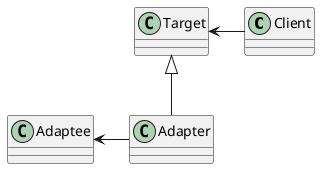 @startuml

class Client
class Target
class Adapter
class Adaptee

Target <--R Client
Target <|-- Adapter
Adaptee <--R Adapter

@enduml